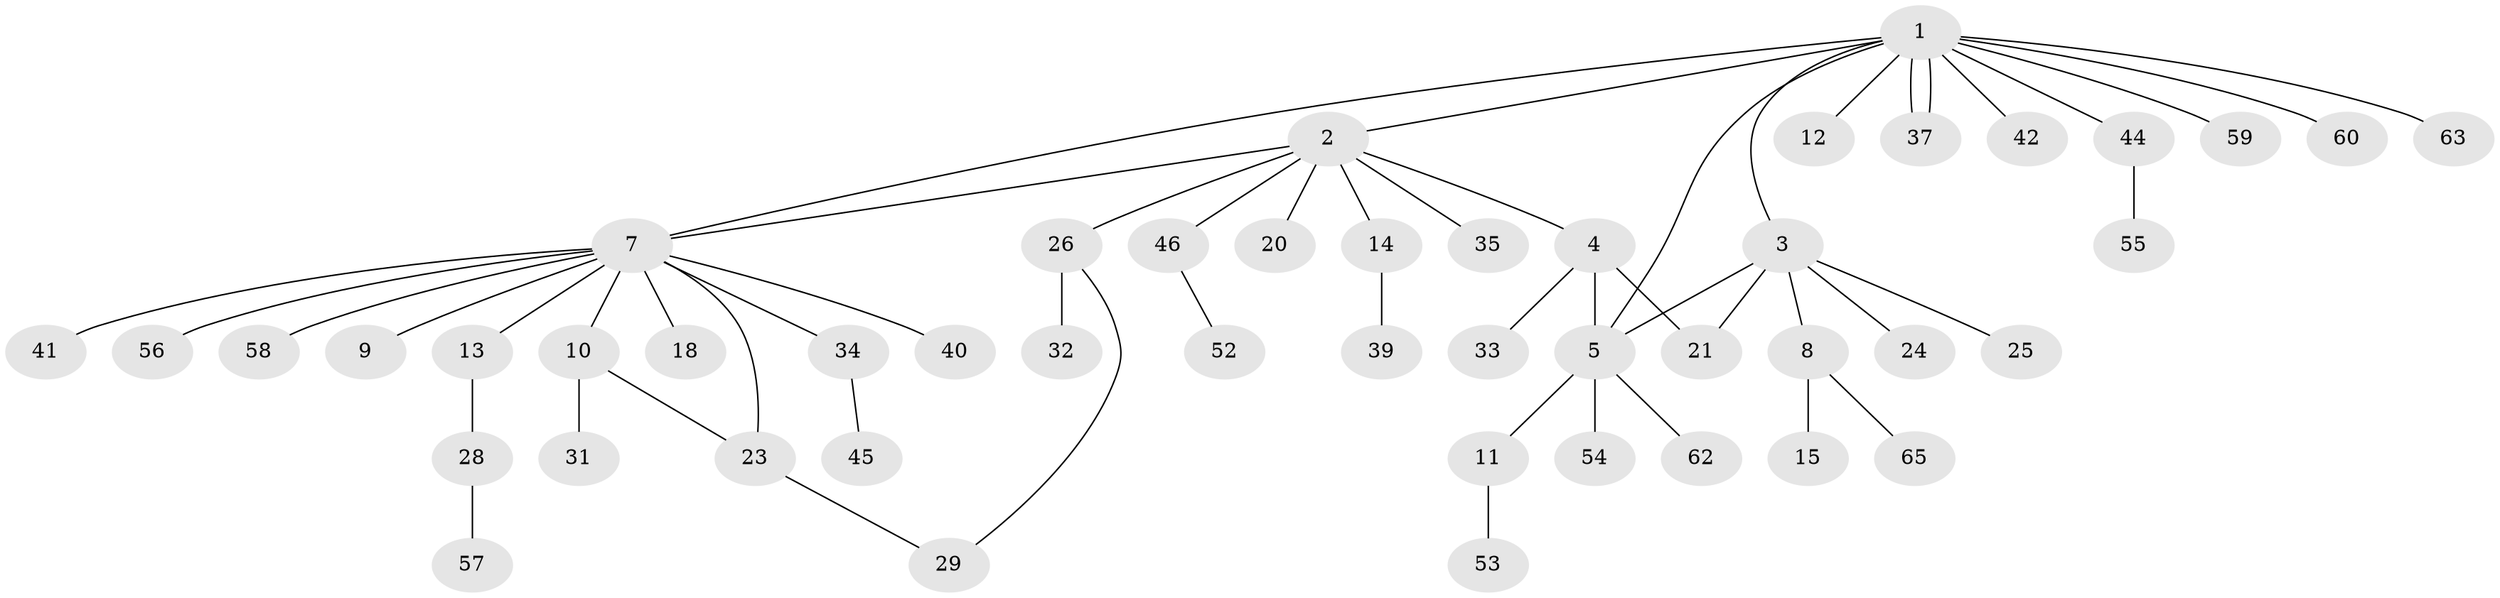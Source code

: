 // Generated by graph-tools (version 1.1) at 2025/51/02/27/25 19:51:58]
// undirected, 48 vertices, 54 edges
graph export_dot {
graph [start="1"]
  node [color=gray90,style=filled];
  1 [super="+38"];
  2 [super="+16"];
  3 [super="+27"];
  4 [super="+6"];
  5 [super="+48"];
  7 [super="+22"];
  8 [super="+47"];
  9;
  10 [super="+51"];
  11 [super="+61"];
  12 [super="+17"];
  13 [super="+19"];
  14;
  15;
  18;
  20;
  21;
  23 [super="+50"];
  24;
  25;
  26 [super="+30"];
  28 [super="+43"];
  29;
  31;
  32;
  33;
  34 [super="+36"];
  35;
  37;
  39;
  40;
  41 [super="+49"];
  42;
  44;
  45 [super="+64"];
  46;
  52;
  53;
  54;
  55;
  56;
  57;
  58;
  59;
  60;
  62;
  63;
  65;
  1 -- 2;
  1 -- 3;
  1 -- 5;
  1 -- 12;
  1 -- 37;
  1 -- 37;
  1 -- 42;
  1 -- 44;
  1 -- 59;
  1 -- 60;
  1 -- 63;
  1 -- 7;
  2 -- 4;
  2 -- 7;
  2 -- 14;
  2 -- 20;
  2 -- 26;
  2 -- 35;
  2 -- 46;
  3 -- 5;
  3 -- 8;
  3 -- 21;
  3 -- 24;
  3 -- 25;
  4 -- 21;
  4 -- 33;
  4 -- 5;
  5 -- 11;
  5 -- 54;
  5 -- 62;
  7 -- 9;
  7 -- 10;
  7 -- 13;
  7 -- 18;
  7 -- 23;
  7 -- 40;
  7 -- 41;
  7 -- 56;
  7 -- 58;
  7 -- 34;
  8 -- 15;
  8 -- 65;
  10 -- 23;
  10 -- 31;
  11 -- 53;
  13 -- 28;
  14 -- 39;
  23 -- 29;
  26 -- 32;
  26 -- 29;
  28 -- 57;
  34 -- 45;
  44 -- 55;
  46 -- 52;
}
